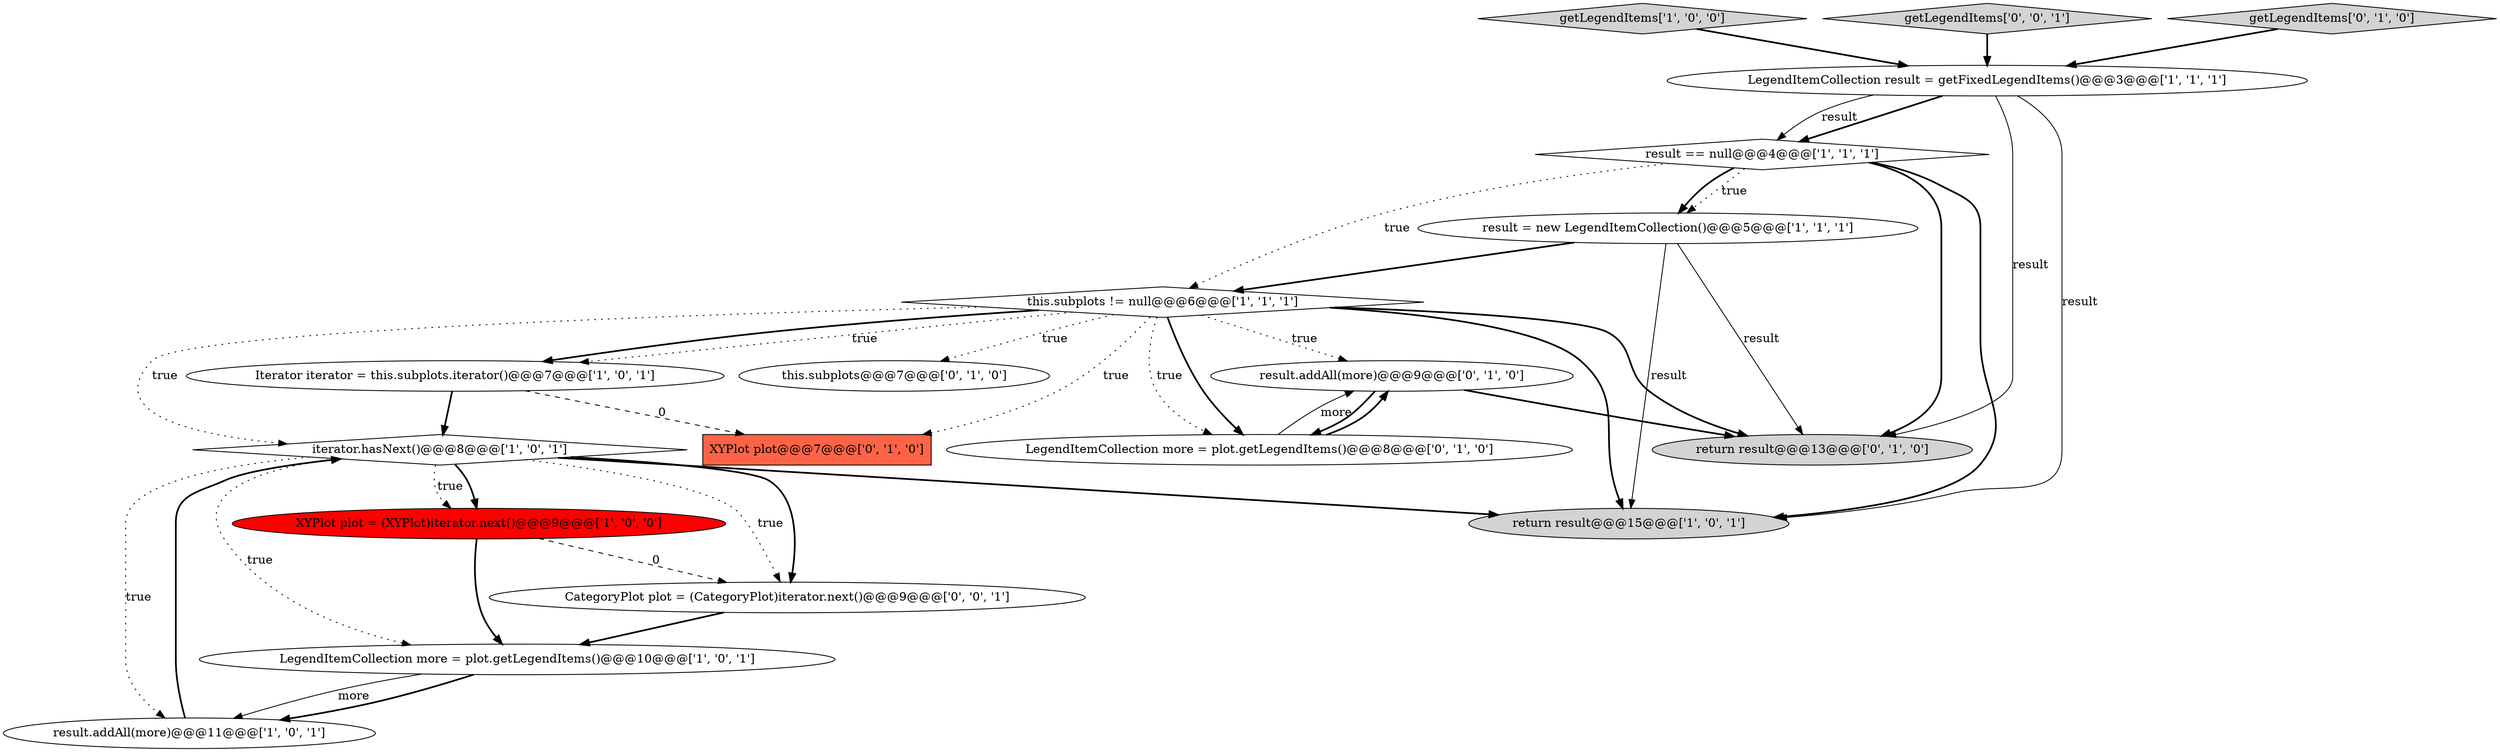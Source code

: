 digraph {
4 [style = filled, label = "getLegendItems['1', '0', '0']", fillcolor = lightgray, shape = diamond image = "AAA0AAABBB1BBB"];
2 [style = filled, label = "result = new LegendItemCollection()@@@5@@@['1', '1', '1']", fillcolor = white, shape = ellipse image = "AAA0AAABBB1BBB"];
13 [style = filled, label = "this.subplots@@@7@@@['0', '1', '0']", fillcolor = white, shape = ellipse image = "AAA0AAABBB2BBB"];
3 [style = filled, label = "result.addAll(more)@@@11@@@['1', '0', '1']", fillcolor = white, shape = ellipse image = "AAA0AAABBB1BBB"];
18 [style = filled, label = "getLegendItems['0', '0', '1']", fillcolor = lightgray, shape = diamond image = "AAA0AAABBB3BBB"];
6 [style = filled, label = "XYPlot plot = (XYPlot)iterator.next()@@@9@@@['1', '0', '0']", fillcolor = red, shape = ellipse image = "AAA1AAABBB1BBB"];
8 [style = filled, label = "LegendItemCollection result = getFixedLegendItems()@@@3@@@['1', '1', '1']", fillcolor = white, shape = ellipse image = "AAA0AAABBB1BBB"];
11 [style = filled, label = "return result@@@13@@@['0', '1', '0']", fillcolor = lightgray, shape = ellipse image = "AAA0AAABBB2BBB"];
7 [style = filled, label = "return result@@@15@@@['1', '0', '1']", fillcolor = lightgray, shape = ellipse image = "AAA0AAABBB1BBB"];
1 [style = filled, label = "Iterator iterator = this.subplots.iterator()@@@7@@@['1', '0', '1']", fillcolor = white, shape = ellipse image = "AAA0AAABBB1BBB"];
0 [style = filled, label = "iterator.hasNext()@@@8@@@['1', '0', '1']", fillcolor = white, shape = diamond image = "AAA0AAABBB1BBB"];
5 [style = filled, label = "LegendItemCollection more = plot.getLegendItems()@@@10@@@['1', '0', '1']", fillcolor = white, shape = ellipse image = "AAA0AAABBB1BBB"];
10 [style = filled, label = "result == null@@@4@@@['1', '1', '1']", fillcolor = white, shape = diamond image = "AAA0AAABBB1BBB"];
9 [style = filled, label = "this.subplots != null@@@6@@@['1', '1', '1']", fillcolor = white, shape = diamond image = "AAA0AAABBB1BBB"];
14 [style = filled, label = "getLegendItems['0', '1', '0']", fillcolor = lightgray, shape = diamond image = "AAA0AAABBB2BBB"];
15 [style = filled, label = "XYPlot plot@@@7@@@['0', '1', '0']", fillcolor = tomato, shape = box image = "AAA1AAABBB2BBB"];
12 [style = filled, label = "result.addAll(more)@@@9@@@['0', '1', '0']", fillcolor = white, shape = ellipse image = "AAA0AAABBB2BBB"];
17 [style = filled, label = "CategoryPlot plot = (CategoryPlot)iterator.next()@@@9@@@['0', '0', '1']", fillcolor = white, shape = ellipse image = "AAA0AAABBB3BBB"];
16 [style = filled, label = "LegendItemCollection more = plot.getLegendItems()@@@8@@@['0', '1', '0']", fillcolor = white, shape = ellipse image = "AAA0AAABBB2BBB"];
5->3 [style = bold, label=""];
8->10 [style = bold, label=""];
17->5 [style = bold, label=""];
9->12 [style = dotted, label="true"];
9->0 [style = dotted, label="true"];
0->5 [style = dotted, label="true"];
9->11 [style = bold, label=""];
8->10 [style = solid, label="result"];
0->6 [style = bold, label=""];
0->17 [style = bold, label=""];
1->15 [style = dashed, label="0"];
12->11 [style = bold, label=""];
16->12 [style = solid, label="more"];
6->17 [style = dashed, label="0"];
12->16 [style = bold, label=""];
1->0 [style = bold, label=""];
2->9 [style = bold, label=""];
9->7 [style = bold, label=""];
10->9 [style = dotted, label="true"];
0->6 [style = dotted, label="true"];
10->7 [style = bold, label=""];
9->16 [style = bold, label=""];
2->7 [style = solid, label="result"];
3->0 [style = bold, label=""];
0->7 [style = bold, label=""];
2->11 [style = solid, label="result"];
6->5 [style = bold, label=""];
10->2 [style = dotted, label="true"];
9->13 [style = dotted, label="true"];
9->1 [style = dotted, label="true"];
5->3 [style = solid, label="more"];
4->8 [style = bold, label=""];
0->17 [style = dotted, label="true"];
10->2 [style = bold, label=""];
14->8 [style = bold, label=""];
8->11 [style = solid, label="result"];
18->8 [style = bold, label=""];
0->3 [style = dotted, label="true"];
9->15 [style = dotted, label="true"];
9->16 [style = dotted, label="true"];
9->1 [style = bold, label=""];
16->12 [style = bold, label=""];
8->7 [style = solid, label="result"];
10->11 [style = bold, label=""];
}
